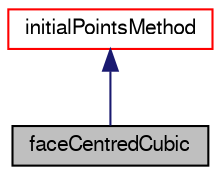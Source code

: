 digraph "faceCentredCubic"
{
  bgcolor="transparent";
  edge [fontname="FreeSans",fontsize="10",labelfontname="FreeSans",labelfontsize="10"];
  node [fontname="FreeSans",fontsize="10",shape=record];
  Node0 [label="faceCentredCubic",height=0.2,width=0.4,color="black", fillcolor="grey75", style="filled", fontcolor="black"];
  Node1 -> Node0 [dir="back",color="midnightblue",fontsize="10",style="solid",fontname="FreeSans"];
  Node1 [label="initialPointsMethod",height=0.2,width=0.4,color="red",URL="$a31538.html",tooltip="Abstract base class for generating initial points for a conformalVoronoiMesh. "];
}
